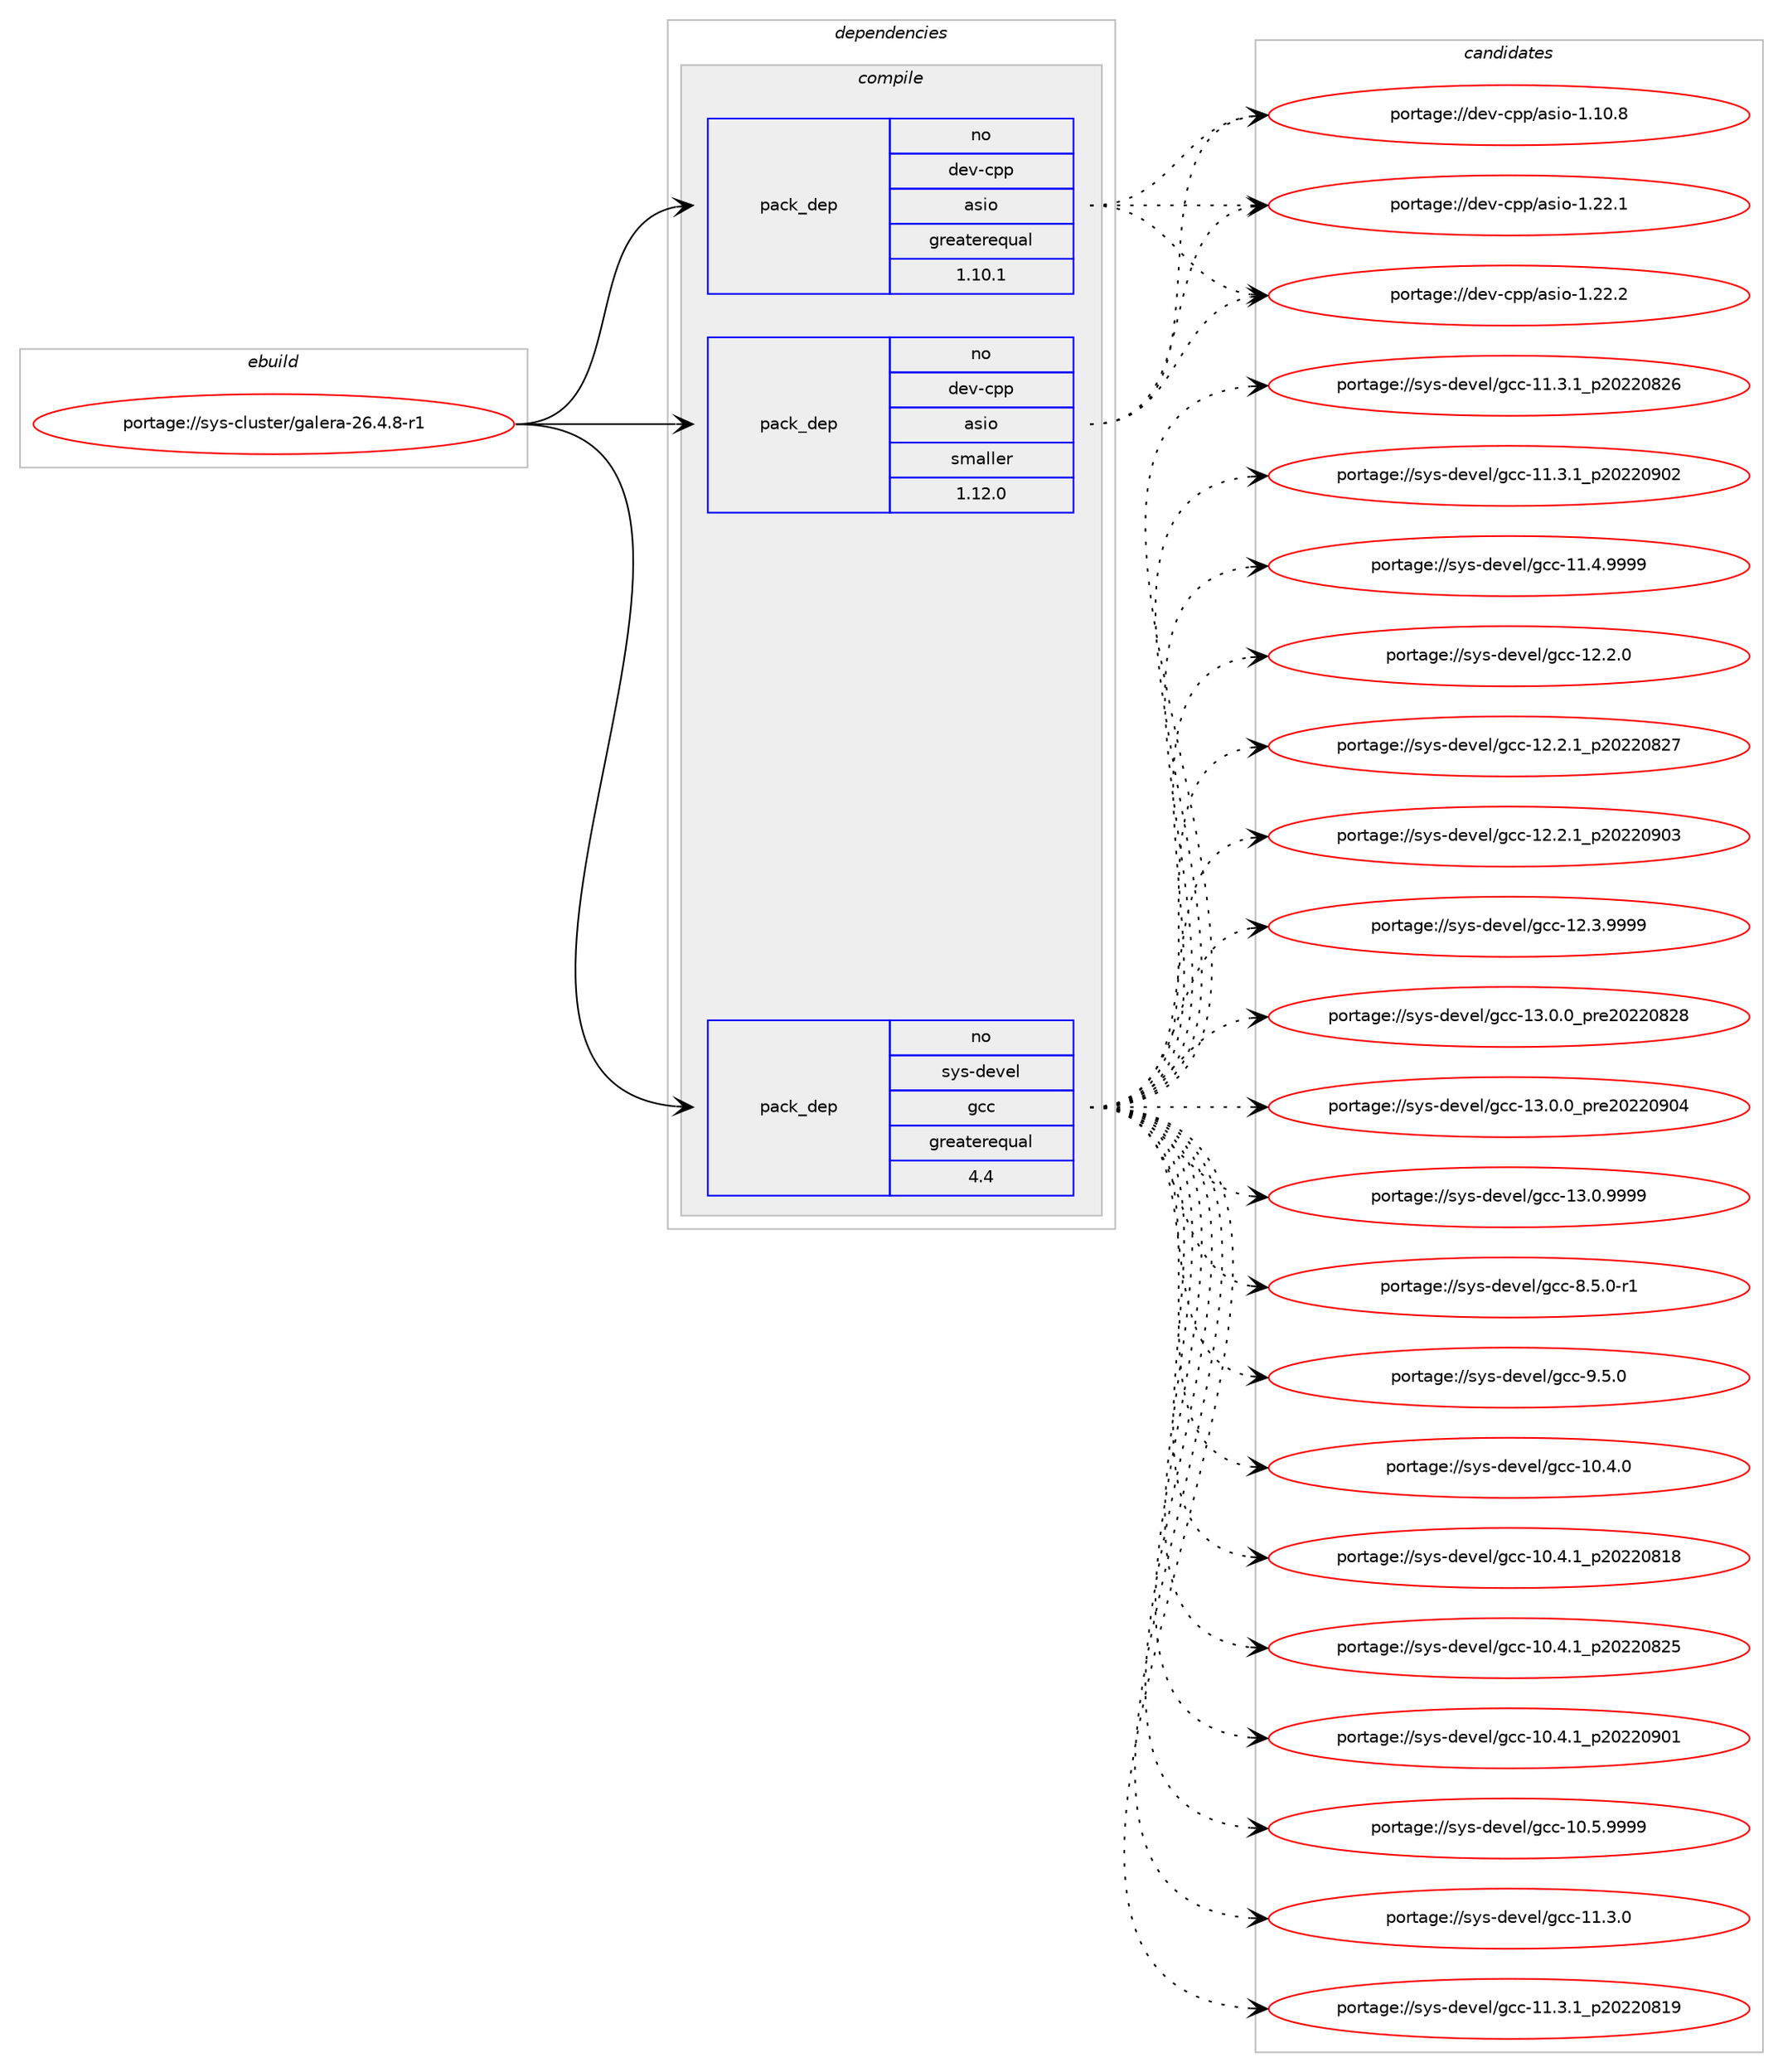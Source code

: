 digraph prolog {

# *************
# Graph options
# *************

newrank=true;
concentrate=true;
compound=true;
graph [rankdir=LR,fontname=Helvetica,fontsize=10,ranksep=1.5];#, ranksep=2.5, nodesep=0.2];
edge  [arrowhead=vee];
node  [fontname=Helvetica,fontsize=10];

# **********
# The ebuild
# **********

subgraph cluster_leftcol {
color=gray;
label=<<i>ebuild</i>>;
id [label="portage://sys-cluster/galera-26.4.8-r1", color=red, width=4, href="../sys-cluster/galera-26.4.8-r1.svg"];
}

# ****************
# The dependencies
# ****************

subgraph cluster_midcol {
color=gray;
label=<<i>dependencies</i>>;
subgraph cluster_compile {
fillcolor="#eeeeee";
style=filled;
label=<<i>compile</i>>;
subgraph pack340 {
dependency807 [label=<<TABLE BORDER="0" CELLBORDER="1" CELLSPACING="0" CELLPADDING="4" WIDTH="220"><TR><TD ROWSPAN="6" CELLPADDING="30">pack_dep</TD></TR><TR><TD WIDTH="110">no</TD></TR><TR><TD>dev-cpp</TD></TR><TR><TD>asio</TD></TR><TR><TD>greaterequal</TD></TR><TR><TD>1.10.1</TD></TR></TABLE>>, shape=none, color=blue];
}
id:e -> dependency807:w [weight=20,style="solid",arrowhead="vee"];
subgraph pack341 {
dependency808 [label=<<TABLE BORDER="0" CELLBORDER="1" CELLSPACING="0" CELLPADDING="4" WIDTH="220"><TR><TD ROWSPAN="6" CELLPADDING="30">pack_dep</TD></TR><TR><TD WIDTH="110">no</TD></TR><TR><TD>dev-cpp</TD></TR><TR><TD>asio</TD></TR><TR><TD>smaller</TD></TR><TR><TD>1.12.0</TD></TR></TABLE>>, shape=none, color=blue];
}
id:e -> dependency808:w [weight=20,style="solid",arrowhead="vee"];
# *** BEGIN UNKNOWN DEPENDENCY TYPE (TODO) ***
# id -> package_dependency(portage://sys-cluster/galera-26.4.8-r1,install,no,dev-libs,boost,none,[,,],any_same_slot,[])
# *** END UNKNOWN DEPENDENCY TYPE (TODO) ***

# *** BEGIN UNKNOWN DEPENDENCY TYPE (TODO) ***
# id -> package_dependency(portage://sys-cluster/galera-26.4.8-r1,install,no,dev-libs,check,none,[,,],[],[])
# *** END UNKNOWN DEPENDENCY TYPE (TODO) ***

# *** BEGIN UNKNOWN DEPENDENCY TYPE (TODO) ***
# id -> package_dependency(portage://sys-cluster/galera-26.4.8-r1,install,no,dev-libs,openssl,none,[,,],[slot(0),equal],[])
# *** END UNKNOWN DEPENDENCY TYPE (TODO) ***

subgraph pack342 {
dependency809 [label=<<TABLE BORDER="0" CELLBORDER="1" CELLSPACING="0" CELLPADDING="4" WIDTH="220"><TR><TD ROWSPAN="6" CELLPADDING="30">pack_dep</TD></TR><TR><TD WIDTH="110">no</TD></TR><TR><TD>sys-devel</TD></TR><TR><TD>gcc</TD></TR><TR><TD>greaterequal</TD></TR><TR><TD>4.4</TD></TR></TABLE>>, shape=none, color=blue];
}
id:e -> dependency809:w [weight=20,style="solid",arrowhead="vee"];
}
subgraph cluster_compileandrun {
fillcolor="#eeeeee";
style=filled;
label=<<i>compile and run</i>>;
}
subgraph cluster_run {
fillcolor="#eeeeee";
style=filled;
label=<<i>run</i>>;
# *** BEGIN UNKNOWN DEPENDENCY TYPE (TODO) ***
# id -> package_dependency(portage://sys-cluster/galera-26.4.8-r1,run,no,dev-libs,boost,none,[,,],any_same_slot,[])
# *** END UNKNOWN DEPENDENCY TYPE (TODO) ***

# *** BEGIN UNKNOWN DEPENDENCY TYPE (TODO) ***
# id -> package_dependency(portage://sys-cluster/galera-26.4.8-r1,run,no,dev-libs,openssl,none,[,,],[slot(0),equal],[])
# *** END UNKNOWN DEPENDENCY TYPE (TODO) ***

}
}

# **************
# The candidates
# **************

subgraph cluster_choices {
rank=same;
color=gray;
label=<<i>candidates</i>>;

subgraph choice340 {
color=black;
nodesep=1;
choice1001011184599112112479711510511145494649484656 [label="portage://dev-cpp/asio-1.10.8", color=red, width=4,href="../dev-cpp/asio-1.10.8.svg"];
choice1001011184599112112479711510511145494650504649 [label="portage://dev-cpp/asio-1.22.1", color=red, width=4,href="../dev-cpp/asio-1.22.1.svg"];
choice1001011184599112112479711510511145494650504650 [label="portage://dev-cpp/asio-1.22.2", color=red, width=4,href="../dev-cpp/asio-1.22.2.svg"];
dependency807:e -> choice1001011184599112112479711510511145494649484656:w [style=dotted,weight="100"];
dependency807:e -> choice1001011184599112112479711510511145494650504649:w [style=dotted,weight="100"];
dependency807:e -> choice1001011184599112112479711510511145494650504650:w [style=dotted,weight="100"];
}
subgraph choice341 {
color=black;
nodesep=1;
choice1001011184599112112479711510511145494649484656 [label="portage://dev-cpp/asio-1.10.8", color=red, width=4,href="../dev-cpp/asio-1.10.8.svg"];
choice1001011184599112112479711510511145494650504649 [label="portage://dev-cpp/asio-1.22.1", color=red, width=4,href="../dev-cpp/asio-1.22.1.svg"];
choice1001011184599112112479711510511145494650504650 [label="portage://dev-cpp/asio-1.22.2", color=red, width=4,href="../dev-cpp/asio-1.22.2.svg"];
dependency808:e -> choice1001011184599112112479711510511145494649484656:w [style=dotted,weight="100"];
dependency808:e -> choice1001011184599112112479711510511145494650504649:w [style=dotted,weight="100"];
dependency808:e -> choice1001011184599112112479711510511145494650504650:w [style=dotted,weight="100"];
}
subgraph choice342 {
color=black;
nodesep=1;
choice1151211154510010111810110847103999945494846524648 [label="portage://sys-devel/gcc-10.4.0", color=red, width=4,href="../sys-devel/gcc-10.4.0.svg"];
choice1151211154510010111810110847103999945494846524649951125048505048564956 [label="portage://sys-devel/gcc-10.4.1_p20220818", color=red, width=4,href="../sys-devel/gcc-10.4.1_p20220818.svg"];
choice1151211154510010111810110847103999945494846524649951125048505048565053 [label="portage://sys-devel/gcc-10.4.1_p20220825", color=red, width=4,href="../sys-devel/gcc-10.4.1_p20220825.svg"];
choice1151211154510010111810110847103999945494846524649951125048505048574849 [label="portage://sys-devel/gcc-10.4.1_p20220901", color=red, width=4,href="../sys-devel/gcc-10.4.1_p20220901.svg"];
choice1151211154510010111810110847103999945494846534657575757 [label="portage://sys-devel/gcc-10.5.9999", color=red, width=4,href="../sys-devel/gcc-10.5.9999.svg"];
choice1151211154510010111810110847103999945494946514648 [label="portage://sys-devel/gcc-11.3.0", color=red, width=4,href="../sys-devel/gcc-11.3.0.svg"];
choice1151211154510010111810110847103999945494946514649951125048505048564957 [label="portage://sys-devel/gcc-11.3.1_p20220819", color=red, width=4,href="../sys-devel/gcc-11.3.1_p20220819.svg"];
choice1151211154510010111810110847103999945494946514649951125048505048565054 [label="portage://sys-devel/gcc-11.3.1_p20220826", color=red, width=4,href="../sys-devel/gcc-11.3.1_p20220826.svg"];
choice1151211154510010111810110847103999945494946514649951125048505048574850 [label="portage://sys-devel/gcc-11.3.1_p20220902", color=red, width=4,href="../sys-devel/gcc-11.3.1_p20220902.svg"];
choice1151211154510010111810110847103999945494946524657575757 [label="portage://sys-devel/gcc-11.4.9999", color=red, width=4,href="../sys-devel/gcc-11.4.9999.svg"];
choice1151211154510010111810110847103999945495046504648 [label="portage://sys-devel/gcc-12.2.0", color=red, width=4,href="../sys-devel/gcc-12.2.0.svg"];
choice1151211154510010111810110847103999945495046504649951125048505048565055 [label="portage://sys-devel/gcc-12.2.1_p20220827", color=red, width=4,href="../sys-devel/gcc-12.2.1_p20220827.svg"];
choice1151211154510010111810110847103999945495046504649951125048505048574851 [label="portage://sys-devel/gcc-12.2.1_p20220903", color=red, width=4,href="../sys-devel/gcc-12.2.1_p20220903.svg"];
choice1151211154510010111810110847103999945495046514657575757 [label="portage://sys-devel/gcc-12.3.9999", color=red, width=4,href="../sys-devel/gcc-12.3.9999.svg"];
choice1151211154510010111810110847103999945495146484648951121141015048505048565056 [label="portage://sys-devel/gcc-13.0.0_pre20220828", color=red, width=4,href="../sys-devel/gcc-13.0.0_pre20220828.svg"];
choice1151211154510010111810110847103999945495146484648951121141015048505048574852 [label="portage://sys-devel/gcc-13.0.0_pre20220904", color=red, width=4,href="../sys-devel/gcc-13.0.0_pre20220904.svg"];
choice1151211154510010111810110847103999945495146484657575757 [label="portage://sys-devel/gcc-13.0.9999", color=red, width=4,href="../sys-devel/gcc-13.0.9999.svg"];
choice115121115451001011181011084710399994556465346484511449 [label="portage://sys-devel/gcc-8.5.0-r1", color=red, width=4,href="../sys-devel/gcc-8.5.0-r1.svg"];
choice11512111545100101118101108471039999455746534648 [label="portage://sys-devel/gcc-9.5.0", color=red, width=4,href="../sys-devel/gcc-9.5.0.svg"];
dependency809:e -> choice1151211154510010111810110847103999945494846524648:w [style=dotted,weight="100"];
dependency809:e -> choice1151211154510010111810110847103999945494846524649951125048505048564956:w [style=dotted,weight="100"];
dependency809:e -> choice1151211154510010111810110847103999945494846524649951125048505048565053:w [style=dotted,weight="100"];
dependency809:e -> choice1151211154510010111810110847103999945494846524649951125048505048574849:w [style=dotted,weight="100"];
dependency809:e -> choice1151211154510010111810110847103999945494846534657575757:w [style=dotted,weight="100"];
dependency809:e -> choice1151211154510010111810110847103999945494946514648:w [style=dotted,weight="100"];
dependency809:e -> choice1151211154510010111810110847103999945494946514649951125048505048564957:w [style=dotted,weight="100"];
dependency809:e -> choice1151211154510010111810110847103999945494946514649951125048505048565054:w [style=dotted,weight="100"];
dependency809:e -> choice1151211154510010111810110847103999945494946514649951125048505048574850:w [style=dotted,weight="100"];
dependency809:e -> choice1151211154510010111810110847103999945494946524657575757:w [style=dotted,weight="100"];
dependency809:e -> choice1151211154510010111810110847103999945495046504648:w [style=dotted,weight="100"];
dependency809:e -> choice1151211154510010111810110847103999945495046504649951125048505048565055:w [style=dotted,weight="100"];
dependency809:e -> choice1151211154510010111810110847103999945495046504649951125048505048574851:w [style=dotted,weight="100"];
dependency809:e -> choice1151211154510010111810110847103999945495046514657575757:w [style=dotted,weight="100"];
dependency809:e -> choice1151211154510010111810110847103999945495146484648951121141015048505048565056:w [style=dotted,weight="100"];
dependency809:e -> choice1151211154510010111810110847103999945495146484648951121141015048505048574852:w [style=dotted,weight="100"];
dependency809:e -> choice1151211154510010111810110847103999945495146484657575757:w [style=dotted,weight="100"];
dependency809:e -> choice115121115451001011181011084710399994556465346484511449:w [style=dotted,weight="100"];
dependency809:e -> choice11512111545100101118101108471039999455746534648:w [style=dotted,weight="100"];
}
}

}
